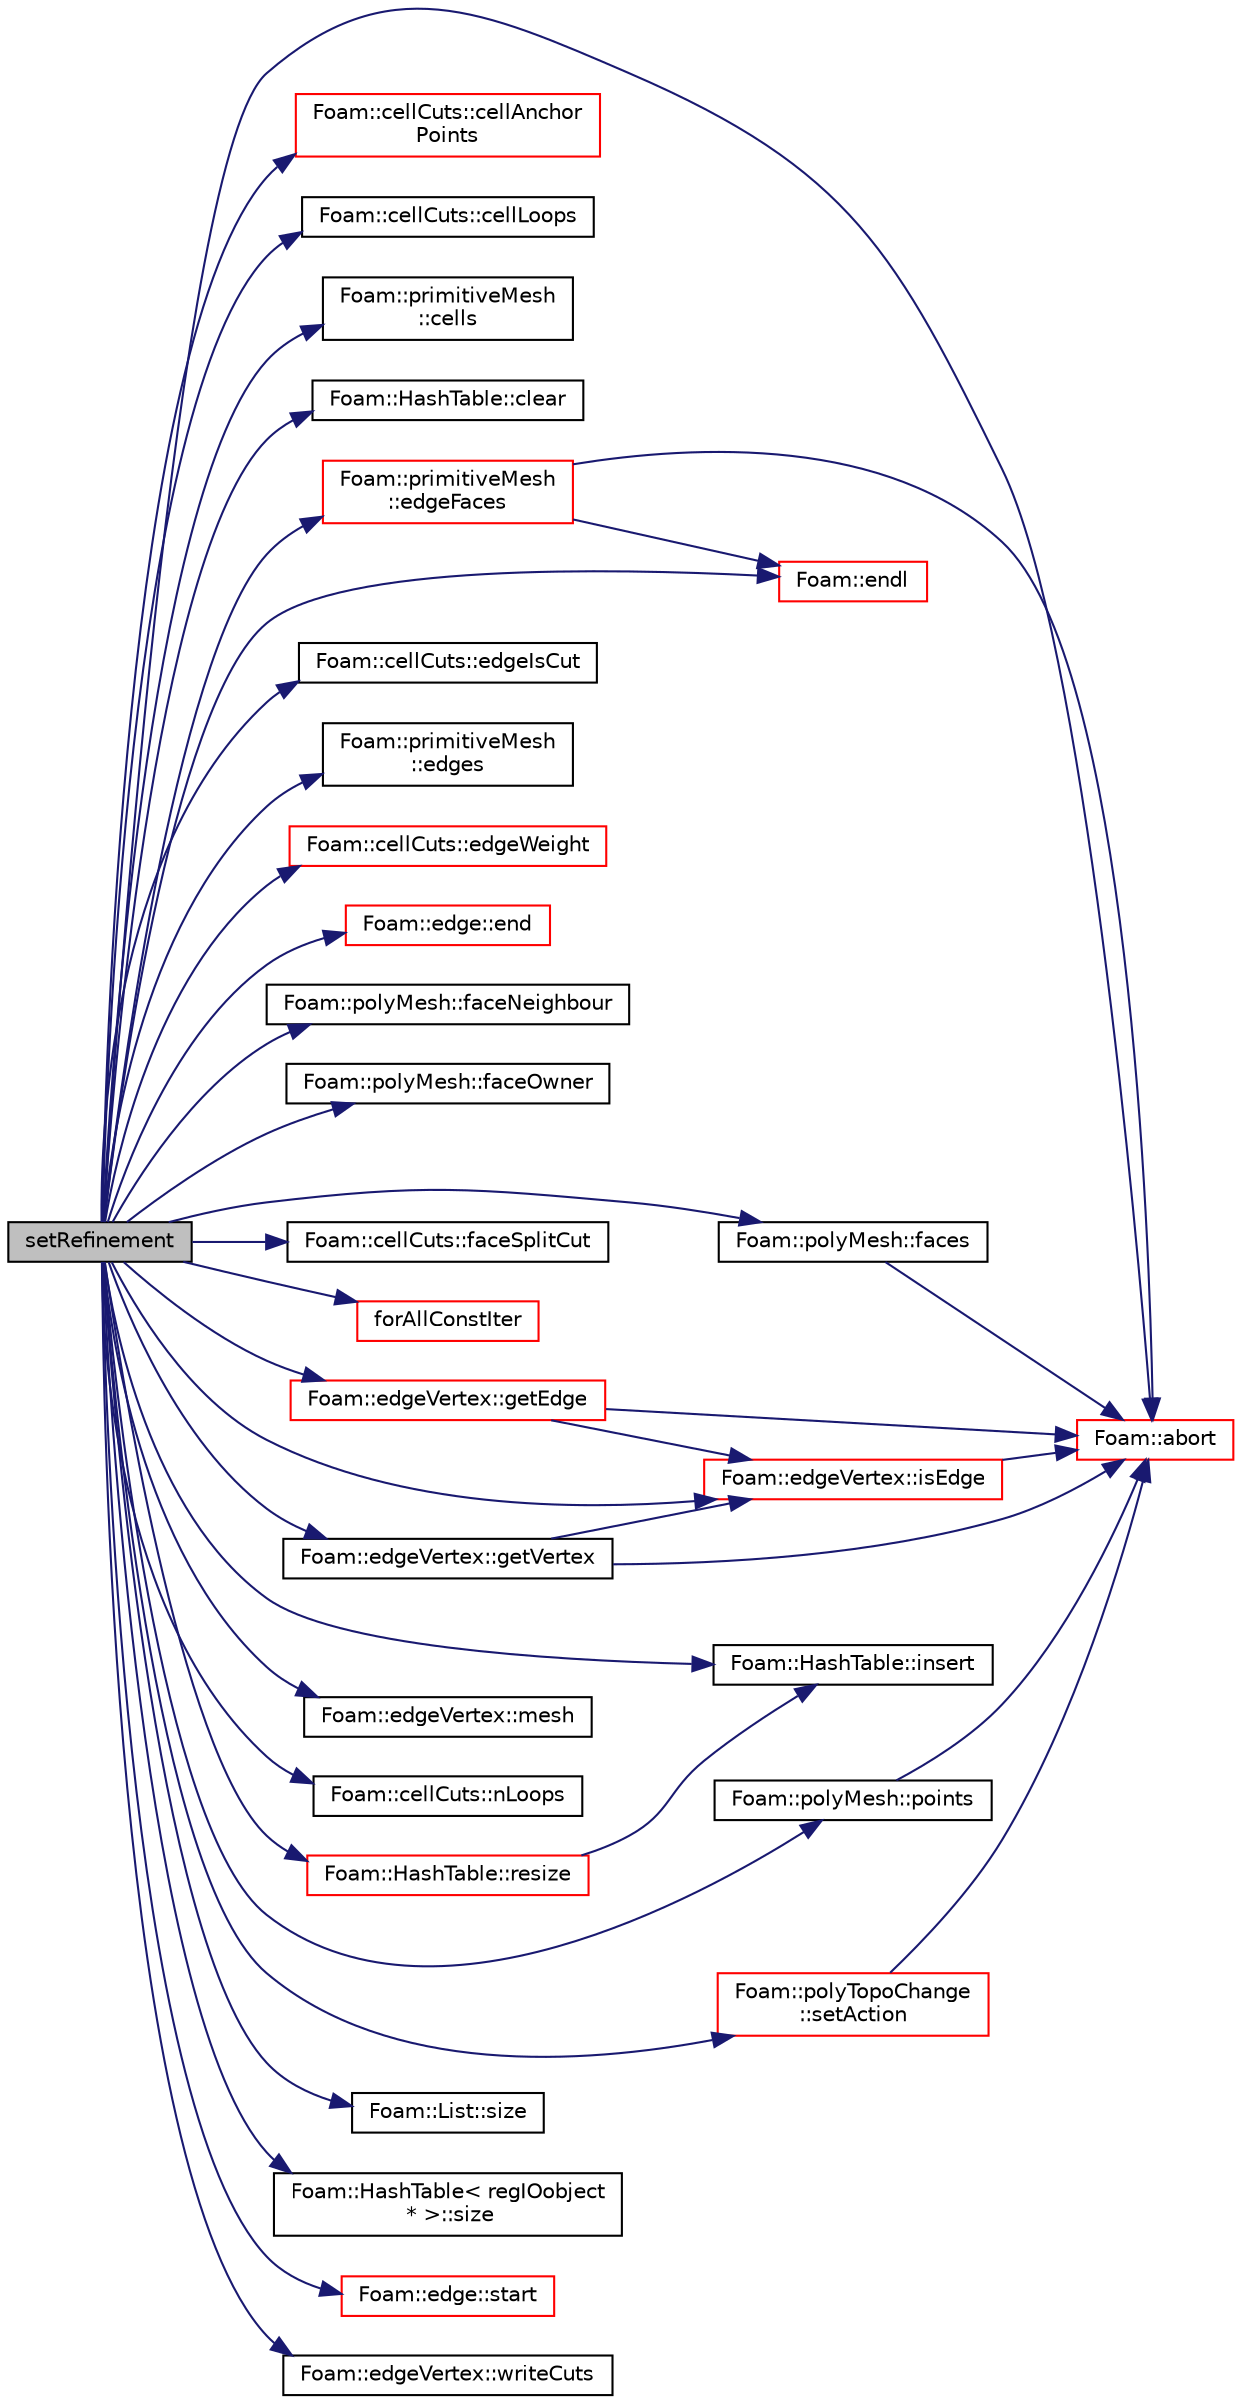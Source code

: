 digraph "setRefinement"
{
  bgcolor="transparent";
  edge [fontname="Helvetica",fontsize="10",labelfontname="Helvetica",labelfontsize="10"];
  node [fontname="Helvetica",fontsize="10",shape=record];
  rankdir="LR";
  Node1 [label="setRefinement",height=0.2,width=0.4,color="black", fillcolor="grey75", style="filled", fontcolor="black"];
  Node1 -> Node2 [color="midnightblue",fontsize="10",style="solid",fontname="Helvetica"];
  Node2 [label="Foam::abort",height=0.2,width=0.4,color="red",URL="$a10974.html#a447107a607d03e417307c203fa5fb44b"];
  Node1 -> Node3 [color="midnightblue",fontsize="10",style="solid",fontname="Helvetica"];
  Node3 [label="Foam::cellCuts::cellAnchor\lPoints",height=0.2,width=0.4,color="red",URL="$a00207.html#a2e334817eea1678c03ba7d1c05d9b28f",tooltip="For each cut cell the points on the &#39;anchor&#39; side of the cell. "];
  Node1 -> Node4 [color="midnightblue",fontsize="10",style="solid",fontname="Helvetica"];
  Node4 [label="Foam::cellCuts::cellLoops",height=0.2,width=0.4,color="black",URL="$a00207.html#a67483453b1d77216788afe128ef52087",tooltip="For each cut cell the cut along the circumference. "];
  Node1 -> Node5 [color="midnightblue",fontsize="10",style="solid",fontname="Helvetica"];
  Node5 [label="Foam::primitiveMesh\l::cells",height=0.2,width=0.4,color="black",URL="$a02008.html#a5838384c0cea399b56339f30bc8558ab"];
  Node1 -> Node6 [color="midnightblue",fontsize="10",style="solid",fontname="Helvetica"];
  Node6 [label="Foam::HashTable::clear",height=0.2,width=0.4,color="black",URL="$a00997.html#ac8bb3912a3ce86b15842e79d0b421204",tooltip="Clear all entries from table. "];
  Node1 -> Node7 [color="midnightblue",fontsize="10",style="solid",fontname="Helvetica"];
  Node7 [label="Foam::primitiveMesh\l::edgeFaces",height=0.2,width=0.4,color="red",URL="$a02008.html#ab456054a1e7e1a07261799f50167916f"];
  Node7 -> Node8 [color="midnightblue",fontsize="10",style="solid",fontname="Helvetica"];
  Node8 [label="Foam::endl",height=0.2,width=0.4,color="red",URL="$a10974.html#a2db8fe02a0d3909e9351bb4275b23ce4",tooltip="Add newline and flush stream. "];
  Node7 -> Node2 [color="midnightblue",fontsize="10",style="solid",fontname="Helvetica"];
  Node1 -> Node9 [color="midnightblue",fontsize="10",style="solid",fontname="Helvetica"];
  Node9 [label="Foam::cellCuts::edgeIsCut",height=0.2,width=0.4,color="black",URL="$a00207.html#a767fa18c5f936c60c9e2f704f441b844",tooltip="Is edge cut. "];
  Node1 -> Node10 [color="midnightblue",fontsize="10",style="solid",fontname="Helvetica"];
  Node10 [label="Foam::primitiveMesh\l::edges",height=0.2,width=0.4,color="black",URL="$a02008.html#aae82d34fe433288eb6b1f9dea53675c8",tooltip="Return mesh edges. Uses calcEdges. "];
  Node1 -> Node11 [color="midnightblue",fontsize="10",style="solid",fontname="Helvetica"];
  Node11 [label="Foam::cellCuts::edgeWeight",height=0.2,width=0.4,color="red",URL="$a00207.html#ad41c4bc0831fdddf123b86bd206b948b",tooltip="If edge is cut gives weight (ratio between start() and end()) "];
  Node1 -> Node12 [color="midnightblue",fontsize="10",style="solid",fontname="Helvetica"];
  Node12 [label="Foam::edge::end",height=0.2,width=0.4,color="red",URL="$a00621.html#a8ed0e876210c2c116b5694307a830518",tooltip="Return end vertex label. "];
  Node1 -> Node8 [color="midnightblue",fontsize="10",style="solid",fontname="Helvetica"];
  Node1 -> Node13 [color="midnightblue",fontsize="10",style="solid",fontname="Helvetica"];
  Node13 [label="Foam::polyMesh::faceNeighbour",height=0.2,width=0.4,color="black",URL="$a01955.html#ad03ef02786858ab9d5e2776a4731c77c",tooltip="Return face neighbour. "];
  Node1 -> Node14 [color="midnightblue",fontsize="10",style="solid",fontname="Helvetica"];
  Node14 [label="Foam::polyMesh::faceOwner",height=0.2,width=0.4,color="black",URL="$a01955.html#a6d4def83436c9aa4dc68e8e42c5cf268",tooltip="Return face owner. "];
  Node1 -> Node15 [color="midnightblue",fontsize="10",style="solid",fontname="Helvetica"];
  Node15 [label="Foam::polyMesh::faces",height=0.2,width=0.4,color="black",URL="$a01955.html#a4434536d50d4c14116249da802a1e2b2",tooltip="Return raw faces. "];
  Node15 -> Node2 [color="midnightblue",fontsize="10",style="solid",fontname="Helvetica"];
  Node1 -> Node16 [color="midnightblue",fontsize="10",style="solid",fontname="Helvetica"];
  Node16 [label="Foam::cellCuts::faceSplitCut",height=0.2,width=0.4,color="black",URL="$a00207.html#a9661794f98b18ed73ce123f1adefc359",tooltip="Gives for split face the two cuts that split the face into two. "];
  Node1 -> Node17 [color="midnightblue",fontsize="10",style="solid",fontname="Helvetica"];
  Node17 [label="forAllConstIter",height=0.2,width=0.4,color="red",URL="$a03057.html#ae21e2836509b0fa7f7cedf6493b11b09"];
  Node1 -> Node18 [color="midnightblue",fontsize="10",style="solid",fontname="Helvetica"];
  Node18 [label="Foam::edgeVertex::getEdge",height=0.2,width=0.4,color="red",URL="$a00631.html#a4cfb706c40b0c7beeb1b83b466e5cb2e",tooltip="Convert eVert to edge label. "];
  Node18 -> Node2 [color="midnightblue",fontsize="10",style="solid",fontname="Helvetica"];
  Node18 -> Node19 [color="midnightblue",fontsize="10",style="solid",fontname="Helvetica"];
  Node19 [label="Foam::edgeVertex::isEdge",height=0.2,width=0.4,color="red",URL="$a00631.html#a41bb4fbf7e5af9ad942e457104c9e4d1",tooltip="Is eVert an edge? "];
  Node19 -> Node2 [color="midnightblue",fontsize="10",style="solid",fontname="Helvetica"];
  Node1 -> Node20 [color="midnightblue",fontsize="10",style="solid",fontname="Helvetica"];
  Node20 [label="Foam::edgeVertex::getVertex",height=0.2,width=0.4,color="black",URL="$a00631.html#aed8480197c0ee0ced2d717ef7b8ab63b",tooltip="Convert eVert to vertex label. "];
  Node20 -> Node2 [color="midnightblue",fontsize="10",style="solid",fontname="Helvetica"];
  Node20 -> Node19 [color="midnightblue",fontsize="10",style="solid",fontname="Helvetica"];
  Node1 -> Node21 [color="midnightblue",fontsize="10",style="solid",fontname="Helvetica"];
  Node21 [label="Foam::HashTable::insert",height=0.2,width=0.4,color="black",URL="$a00997.html#a5eee1e0e199ad59b9cb3916cd42156e0",tooltip="Insert a new hashedEntry. "];
  Node1 -> Node19 [color="midnightblue",fontsize="10",style="solid",fontname="Helvetica"];
  Node1 -> Node22 [color="midnightblue",fontsize="10",style="solid",fontname="Helvetica"];
  Node22 [label="Foam::edgeVertex::mesh",height=0.2,width=0.4,color="black",URL="$a00631.html#aa51573bc757d5d5bb058db0464886447"];
  Node1 -> Node23 [color="midnightblue",fontsize="10",style="solid",fontname="Helvetica"];
  Node23 [label="Foam::cellCuts::nLoops",height=0.2,width=0.4,color="black",URL="$a00207.html#adc718461ed36db226ebb86bd55a71adc",tooltip="Number of valid cell loops. "];
  Node1 -> Node24 [color="midnightblue",fontsize="10",style="solid",fontname="Helvetica"];
  Node24 [label="Foam::polyMesh::points",height=0.2,width=0.4,color="black",URL="$a01955.html#a084ae534298576408f063a6b3b820959",tooltip="Return raw points. "];
  Node24 -> Node2 [color="midnightblue",fontsize="10",style="solid",fontname="Helvetica"];
  Node1 -> Node25 [color="midnightblue",fontsize="10",style="solid",fontname="Helvetica"];
  Node25 [label="Foam::HashTable::resize",height=0.2,width=0.4,color="red",URL="$a00997.html#ae697ea15032f01f89988bb8ada677832",tooltip="Resize the hash table for efficiency. "];
  Node25 -> Node21 [color="midnightblue",fontsize="10",style="solid",fontname="Helvetica"];
  Node1 -> Node26 [color="midnightblue",fontsize="10",style="solid",fontname="Helvetica"];
  Node26 [label="Foam::polyTopoChange\l::setAction",height=0.2,width=0.4,color="red",URL="$a01977.html#a40a23962b792d24f4cb999f5b55aece2",tooltip="For compatibility with polyTopoChange: set topological action. "];
  Node26 -> Node2 [color="midnightblue",fontsize="10",style="solid",fontname="Helvetica"];
  Node1 -> Node27 [color="midnightblue",fontsize="10",style="solid",fontname="Helvetica"];
  Node27 [label="Foam::List::size",height=0.2,width=0.4,color="black",URL="$a01391.html#a8a5f6fa29bd4b500caf186f60245b384",tooltip="Override size to be inconsistent with allocated storage. "];
  Node1 -> Node28 [color="midnightblue",fontsize="10",style="solid",fontname="Helvetica"];
  Node28 [label="Foam::HashTable\< regIOobject\l * \>::size",height=0.2,width=0.4,color="black",URL="$a00997.html#a723361dc2020160f5492e8fe2d09fa44",tooltip="Return number of elements in table. "];
  Node1 -> Node29 [color="midnightblue",fontsize="10",style="solid",fontname="Helvetica"];
  Node29 [label="Foam::edge::start",height=0.2,width=0.4,color="red",URL="$a00621.html#a96b607a9a9baa575783b4af443ef613f",tooltip="Return start vertex label. "];
  Node1 -> Node30 [color="midnightblue",fontsize="10",style="solid",fontname="Helvetica"];
  Node30 [label="Foam::edgeVertex::writeCuts",height=0.2,width=0.4,color="black",URL="$a00631.html#a069d4ca8cbd2445374dad81229c7b237",tooltip="Write cut descriptions to Ostream. "];
}
